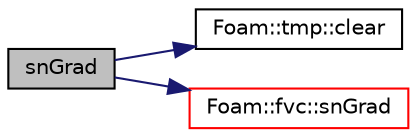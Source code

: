 digraph "snGrad"
{
  bgcolor="transparent";
  edge [fontname="Helvetica",fontsize="10",labelfontname="Helvetica",labelfontsize="10"];
  node [fontname="Helvetica",fontsize="10",shape=record];
  rankdir="LR";
  Node2334 [label="snGrad",height=0.2,width=0.4,color="black", fillcolor="grey75", style="filled", fontcolor="black"];
  Node2334 -> Node2335 [color="midnightblue",fontsize="10",style="solid",fontname="Helvetica"];
  Node2335 [label="Foam::tmp::clear",height=0.2,width=0.4,color="black",URL="$a27077.html#adf1d9633e64d0de6a36e0af17ccd8163",tooltip="If object pointer points to valid object: "];
  Node2334 -> Node2336 [color="midnightblue",fontsize="10",style="solid",fontname="Helvetica"];
  Node2336 [label="Foam::fvc::snGrad",height=0.2,width=0.4,color="red",URL="$a21861.html#a15da734ee906cb52cf17937ab84c41a0"];
}
